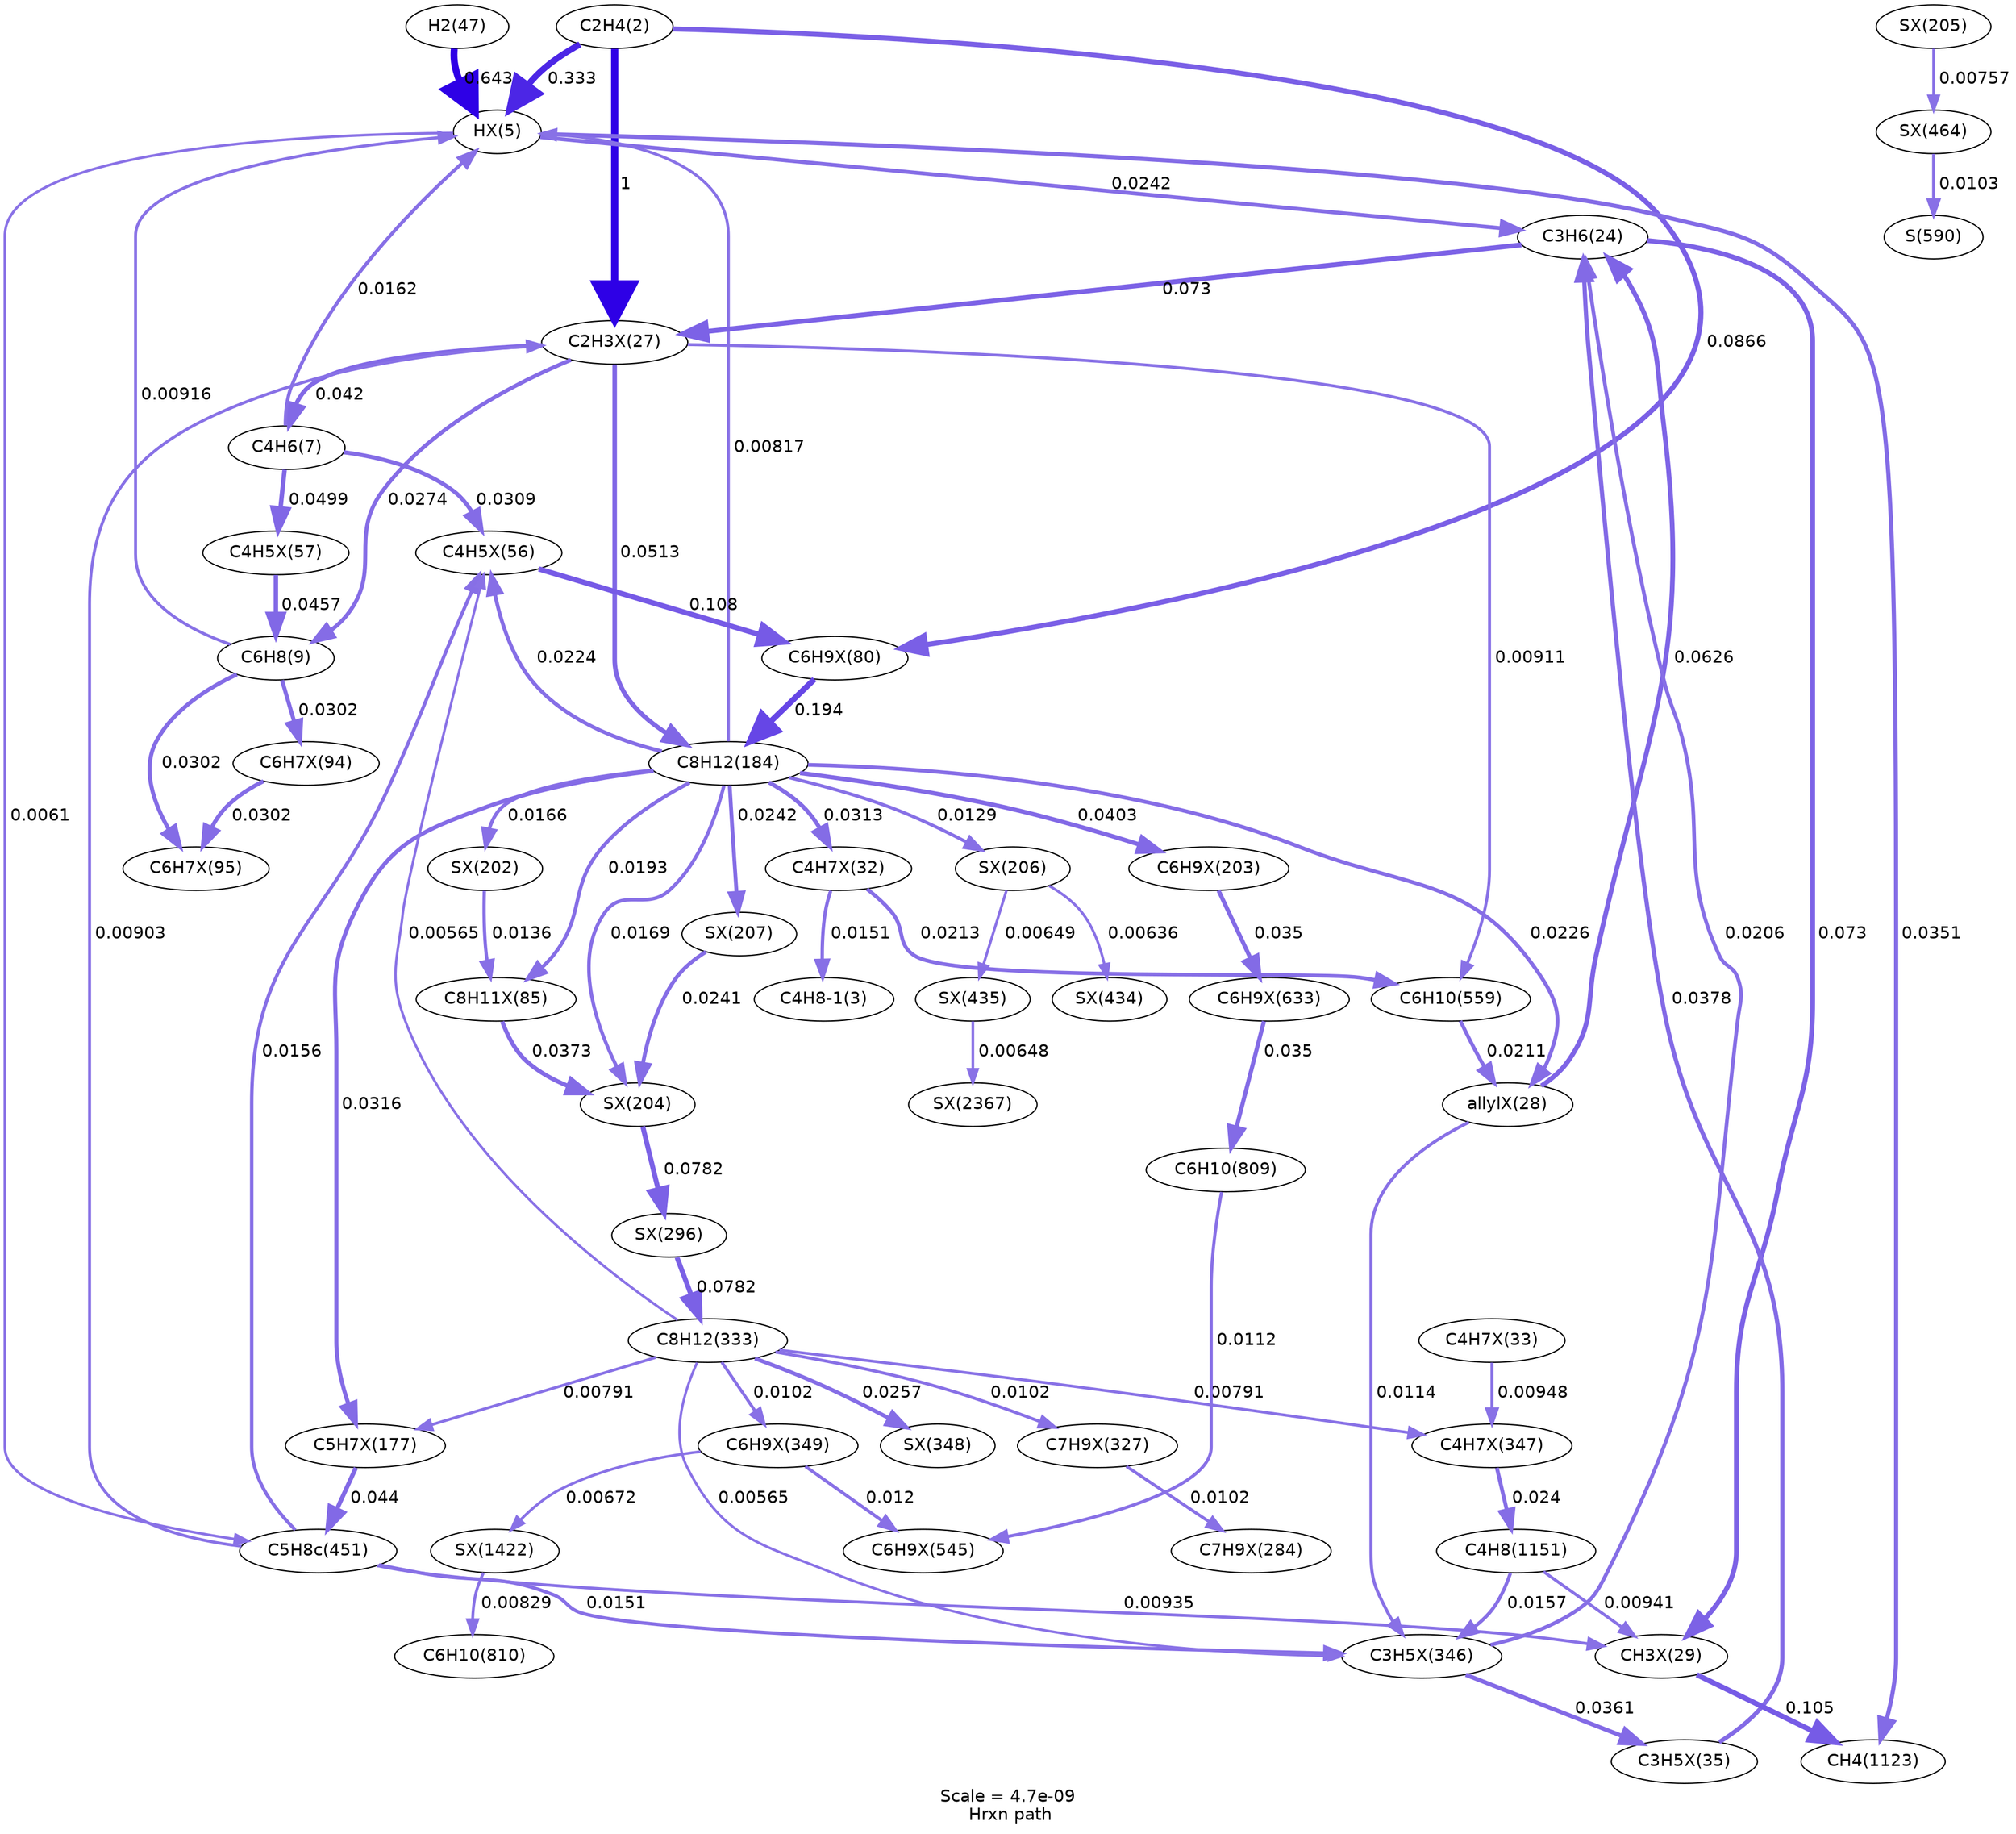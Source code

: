 digraph reaction_paths {
center=1;
s5 -> s50[fontname="Helvetica", style="setlinewidth(5.17)", arrowsize=2.59, color="0.7, 0.833, 0.9"
, label=" 0.333"];
s5 -> s51[fontname="Helvetica", style="setlinewidth(6)", arrowsize=3, color="0.7, 1.5, 0.9"
, label=" 1"];
s5 -> s69[fontname="Helvetica", style="setlinewidth(4.15)", arrowsize=2.08, color="0.7, 0.587, 0.9"
, label=" 0.0866"];
s11 -> s50[fontname="Helvetica", style="setlinewidth(5.67)", arrowsize=2.83, color="0.7, 1.14, 0.9"
, label=" 0.643"];
s8 -> s50[fontname="Helvetica", style="setlinewidth(2.89)", arrowsize=1.44, color="0.7, 0.516, 0.9"
, label=" 0.0162"];
s9 -> s50[fontname="Helvetica", style="setlinewidth(2.46)", arrowsize=1.23, color="0.7, 0.509, 0.9"
, label=" 0.00916"];
s12 -> s50[fontname="Helvetica", style="setlinewidth(2.37)", arrowsize=1.19, color="0.7, 0.508, 0.9"
, label=" 0.00817"];
s50 -> s10[fontname="Helvetica", style="setlinewidth(3.19)", arrowsize=1.6, color="0.7, 0.524, 0.9"
, label=" 0.0242"];
s50 -> s15[fontname="Helvetica", style="setlinewidth(2.15)", arrowsize=1.08, color="0.7, 0.506, 0.9"
, label=" 0.0061"];
s50 -> s28[fontname="Helvetica", style="setlinewidth(3.47)", arrowsize=1.74, color="0.7, 0.535, 0.9"
, label=" 0.0351"];
s51 -> s8[fontname="Helvetica", style="setlinewidth(3.61)", arrowsize=1.8, color="0.7, 0.542, 0.9"
, label=" 0.042"];
s51 -> s9[fontname="Helvetica", style="setlinewidth(3.28)", arrowsize=1.64, color="0.7, 0.527, 0.9"
, label=" 0.0274"];
s51 -> s12[fontname="Helvetica", style="setlinewidth(3.76)", arrowsize=1.88, color="0.7, 0.551, 0.9"
, label=" 0.0513"];
s51 -> s17[fontname="Helvetica", style="setlinewidth(2.45)", arrowsize=1.23, color="0.7, 0.509, 0.9"
, label=" 0.00911"];
s10 -> s51[fontname="Helvetica", style="setlinewidth(4.02)", arrowsize=2.01, color="0.7, 0.573, 0.9"
, label=" 0.073"];
s15 -> s51[fontname="Helvetica", style="setlinewidth(2.45)", arrowsize=1.22, color="0.7, 0.509, 0.9"
, label=" 0.00903"];
s8 -> s63[fontname="Helvetica", style="setlinewidth(3.74)", arrowsize=1.87, color="0.7, 0.55, 0.9"
, label=" 0.0499"];
s8 -> s62[fontname="Helvetica", style="setlinewidth(3.38)", arrowsize=1.69, color="0.7, 0.531, 0.9"
, label=" 0.0309"];
s63 -> s9[fontname="Helvetica", style="setlinewidth(3.67)", arrowsize=1.84, color="0.7, 0.546, 0.9"
, label=" 0.0457"];
s62 -> s69[fontname="Helvetica", style="setlinewidth(4.32)", arrowsize=2.16, color="0.7, 0.608, 0.9"
, label=" 0.108"];
s12 -> s62[fontname="Helvetica", style="setlinewidth(3.13)", arrowsize=1.57, color="0.7, 0.522, 0.9"
, label=" 0.0224"];
s13 -> s62[fontname="Helvetica", style="setlinewidth(2.09)", arrowsize=1.05, color="0.7, 0.506, 0.9"
, label=" 0.00565"];
s15 -> s62[fontname="Helvetica", style="setlinewidth(2.86)", arrowsize=1.43, color="0.7, 0.516, 0.9"
, label=" 0.0156"];
s9 -> s73[fontname="Helvetica", style="setlinewidth(3.36)", arrowsize=1.68, color="0.7, 0.53, 0.9"
, label=" 0.0302"];
s9 -> s72[fontname="Helvetica", style="setlinewidth(3.36)", arrowsize=1.68, color="0.7, 0.53, 0.9"
, label=" 0.0302"];
s72 -> s73[fontname="Helvetica", style="setlinewidth(3.36)", arrowsize=1.68, color="0.7, 0.53, 0.9"
, label=" 0.0302"];
s69 -> s12[fontname="Helvetica", style="setlinewidth(4.76)", arrowsize=2.38, color="0.7, 0.694, 0.9"
, label=" 0.194"];
s12 -> s70[fontname="Helvetica", style="setlinewidth(3.02)", arrowsize=1.51, color="0.7, 0.519, 0.9"
, label=" 0.0193"];
s12 -> s82[fontname="Helvetica", style="setlinewidth(2.91)", arrowsize=1.45, color="0.7, 0.517, 0.9"
, label=" 0.0166"];
s12 -> s84[fontname="Helvetica", style="setlinewidth(2.92)", arrowsize=1.46, color="0.7, 0.517, 0.9"
, label=" 0.0169"];
s12 -> s87[fontname="Helvetica", style="setlinewidth(3.19)", arrowsize=1.6, color="0.7, 0.524, 0.9"
, label=" 0.0242"];
s12 -> s86[fontname="Helvetica", style="setlinewidth(2.72)", arrowsize=1.36, color="0.7, 0.513, 0.9"
, label=" 0.0129"];
s12 -> s56[fontname="Helvetica", style="setlinewidth(3.38)", arrowsize=1.69, color="0.7, 0.531, 0.9"
, label=" 0.0313"];
s12 -> s83[fontname="Helvetica", style="setlinewidth(3.58)", arrowsize=1.79, color="0.7, 0.54, 0.9"
, label=" 0.0403"];
s12 -> s52[fontname="Helvetica", style="setlinewidth(3.14)", arrowsize=1.57, color="0.7, 0.523, 0.9"
, label=" 0.0226"];
s12 -> s81[fontname="Helvetica", style="setlinewidth(3.39)", arrowsize=1.7, color="0.7, 0.532, 0.9"
, label=" 0.0316"];
s82 -> s70[fontname="Helvetica", style="setlinewidth(2.76)", arrowsize=1.38, color="0.7, 0.514, 0.9"
, label=" 0.0136"];
s70 -> s84[fontname="Helvetica", style="setlinewidth(3.52)", arrowsize=1.76, color="0.7, 0.537, 0.9"
, label=" 0.0373"];
s87 -> s84[fontname="Helvetica", style="setlinewidth(3.19)", arrowsize=1.59, color="0.7, 0.524, 0.9"
, label=" 0.0241"];
s84 -> s91[fontname="Helvetica", style="setlinewidth(4.08)", arrowsize=2.04, color="0.7, 0.578, 0.9"
, label=" 0.0782"];
s91 -> s13[fontname="Helvetica", style="setlinewidth(4.08)", arrowsize=2.04, color="0.7, 0.578, 0.9"
, label=" 0.0782"];
s13 -> s95[fontname="Helvetica", style="setlinewidth(3.24)", arrowsize=1.62, color="0.7, 0.526, 0.9"
, label=" 0.0257"];
s13 -> s81[fontname="Helvetica", style="setlinewidth(2.35)", arrowsize=1.17, color="0.7, 0.508, 0.9"
, label=" 0.00791"];
s13 -> s93[fontname="Helvetica", style="setlinewidth(2.09)", arrowsize=1.05, color="0.7, 0.506, 0.9"
, label=" 0.00565"];
s13 -> s96[fontname="Helvetica", style="setlinewidth(2.54)", arrowsize=1.27, color="0.7, 0.51, 0.9"
, label=" 0.0102"];
s13 -> s94[fontname="Helvetica", style="setlinewidth(2.35)", arrowsize=1.17, color="0.7, 0.508, 0.9"
, label=" 0.00791"];
s13 -> s92[fontname="Helvetica", style="setlinewidth(2.54)", arrowsize=1.27, color="0.7, 0.51, 0.9"
, label=" 0.0102"];
s86 -> s102[fontname="Helvetica", style="setlinewidth(2.2)", arrowsize=1.1, color="0.7, 0.506, 0.9"
, label=" 0.00649"];
s86 -> s101[fontname="Helvetica", style="setlinewidth(2.18)", arrowsize=1.09, color="0.7, 0.506, 0.9"
, label=" 0.00636"];
s85 -> s104[fontname="Helvetica", style="setlinewidth(2.31)", arrowsize=1.16, color="0.7, 0.508, 0.9"
, label=" 0.00757"];
s56 -> s6[fontname="Helvetica", style="setlinewidth(2.83)", arrowsize=1.42, color="0.7, 0.515, 0.9"
, label=" 0.0151"];
s56 -> s17[fontname="Helvetica", style="setlinewidth(3.09)", arrowsize=1.55, color="0.7, 0.521, 0.9"
, label=" 0.0213"];
s17 -> s52[fontname="Helvetica", style="setlinewidth(3.09)", arrowsize=1.54, color="0.7, 0.521, 0.9"
, label=" 0.0211"];
s83 -> s115[fontname="Helvetica", style="setlinewidth(3.47)", arrowsize=1.73, color="0.7, 0.535, 0.9"
, label=" 0.035"];
s52 -> s93[fontname="Helvetica", style="setlinewidth(2.62)", arrowsize=1.31, color="0.7, 0.511, 0.9"
, label=" 0.0114"];
s52 -> s10[fontname="Helvetica", style="setlinewidth(3.91)", arrowsize=1.95, color="0.7, 0.563, 0.9"
, label=" 0.0626"];
s81 -> s15[fontname="Helvetica", style="setlinewidth(3.64)", arrowsize=1.82, color="0.7, 0.544, 0.9"
, label=" 0.044"];
s93 -> s59[fontname="Helvetica", style="setlinewidth(3.49)", arrowsize=1.75, color="0.7, 0.536, 0.9"
, label=" 0.0361"];
s93 -> s10[fontname="Helvetica", style="setlinewidth(3.07)", arrowsize=1.54, color="0.7, 0.521, 0.9"
, label=" 0.0206"];
s15 -> s93[fontname="Helvetica", style="setlinewidth(2.83)", arrowsize=1.42, color="0.7, 0.515, 0.9"
, label=" 0.0151"];
s29 -> s93[fontname="Helvetica", style="setlinewidth(2.86)", arrowsize=1.43, color="0.7, 0.516, 0.9"
, label=" 0.0157"];
s59 -> s10[fontname="Helvetica", style="setlinewidth(3.53)", arrowsize=1.76, color="0.7, 0.538, 0.9"
, label=" 0.0378"];
s10 -> s53[fontname="Helvetica", style="setlinewidth(4.02)", arrowsize=2.01, color="0.7, 0.573, 0.9"
, label=" 0.073"];
s15 -> s53[fontname="Helvetica", style="setlinewidth(2.47)", arrowsize=1.24, color="0.7, 0.509, 0.9"
, label=" 0.00935"];
s53 -> s28[fontname="Helvetica", style="setlinewidth(4.3)", arrowsize=2.15, color="0.7, 0.605, 0.9"
, label=" 0.105"];
s29 -> s53[fontname="Helvetica", style="setlinewidth(2.48)", arrowsize=1.24, color="0.7, 0.509, 0.9"
, label=" 0.00941"];
s115 -> s25[fontname="Helvetica", style="setlinewidth(3.47)", arrowsize=1.73, color="0.7, 0.535, 0.9"
, label=" 0.035"];
s25 -> s112[fontname="Helvetica", style="setlinewidth(2.61)", arrowsize=1.3, color="0.7, 0.511, 0.9"
, label=" 0.0112"];
s96 -> s112[fontname="Helvetica", style="setlinewidth(2.66)", arrowsize=1.33, color="0.7, 0.512, 0.9"
, label=" 0.012"];
s96 -> s137[fontname="Helvetica", style="setlinewidth(2.22)", arrowsize=1.11, color="0.7, 0.507, 0.9"
, label=" 0.00672"];
s57 -> s94[fontname="Helvetica", style="setlinewidth(2.48)", arrowsize=1.24, color="0.7, 0.509, 0.9"
, label=" 0.00948"];
s94 -> s29[fontname="Helvetica", style="setlinewidth(3.18)", arrowsize=1.59, color="0.7, 0.524, 0.9"
, label=" 0.024"];
s92 -> s90[fontname="Helvetica", style="setlinewidth(2.54)", arrowsize=1.27, color="0.7, 0.51, 0.9"
, label=" 0.0102"];
s137 -> s26[fontname="Helvetica", style="setlinewidth(2.38)", arrowsize=1.19, color="0.7, 0.508, 0.9"
, label=" 0.00829"];
s102 -> s156[fontname="Helvetica", style="setlinewidth(2.2)", arrowsize=1.1, color="0.7, 0.506, 0.9"
, label=" 0.00648"];
s104 -> s19[fontname="Helvetica", style="setlinewidth(2.55)", arrowsize=1.27, color="0.7, 0.51, 0.9"
, label=" 0.0103"];
s5 [ fontname="Helvetica", label="C2H4(2)"];
s6 [ fontname="Helvetica", label="C4H8-1(3)"];
s8 [ fontname="Helvetica", label="C4H6(7)"];
s9 [ fontname="Helvetica", label="C6H8(9)"];
s10 [ fontname="Helvetica", label="C3H6(24)"];
s11 [ fontname="Helvetica", label="H2(47)"];
s12 [ fontname="Helvetica", label="C8H12(184)"];
s13 [ fontname="Helvetica", label="C8H12(333)"];
s15 [ fontname="Helvetica", label="C5H8c(451)"];
s17 [ fontname="Helvetica", label="C6H10(559)"];
s19 [ fontname="Helvetica", label="S(590)"];
s25 [ fontname="Helvetica", label="C6H10(809)"];
s26 [ fontname="Helvetica", label="C6H10(810)"];
s28 [ fontname="Helvetica", label="CH4(1123)"];
s29 [ fontname="Helvetica", label="C4H8(1151)"];
s50 [ fontname="Helvetica", label="HX(5)"];
s51 [ fontname="Helvetica", label="C2H3X(27)"];
s52 [ fontname="Helvetica", label="allylX(28)"];
s53 [ fontname="Helvetica", label="CH3X(29)"];
s56 [ fontname="Helvetica", label="C4H7X(32)"];
s57 [ fontname="Helvetica", label="C4H7X(33)"];
s59 [ fontname="Helvetica", label="C3H5X(35)"];
s62 [ fontname="Helvetica", label="C4H5X(56)"];
s63 [ fontname="Helvetica", label="C4H5X(57)"];
s69 [ fontname="Helvetica", label="C6H9X(80)"];
s70 [ fontname="Helvetica", label="C8H11X(85)"];
s72 [ fontname="Helvetica", label="C6H7X(94)"];
s73 [ fontname="Helvetica", label="C6H7X(95)"];
s81 [ fontname="Helvetica", label="C5H7X(177)"];
s82 [ fontname="Helvetica", label="SX(202)"];
s83 [ fontname="Helvetica", label="C6H9X(203)"];
s84 [ fontname="Helvetica", label="SX(204)"];
s85 [ fontname="Helvetica", label="SX(205)"];
s86 [ fontname="Helvetica", label="SX(206)"];
s87 [ fontname="Helvetica", label="SX(207)"];
s90 [ fontname="Helvetica", label="C7H9X(284)"];
s91 [ fontname="Helvetica", label="SX(296)"];
s92 [ fontname="Helvetica", label="C7H9X(327)"];
s93 [ fontname="Helvetica", label="C3H5X(346)"];
s94 [ fontname="Helvetica", label="C4H7X(347)"];
s95 [ fontname="Helvetica", label="SX(348)"];
s96 [ fontname="Helvetica", label="C6H9X(349)"];
s101 [ fontname="Helvetica", label="SX(434)"];
s102 [ fontname="Helvetica", label="SX(435)"];
s104 [ fontname="Helvetica", label="SX(464)"];
s112 [ fontname="Helvetica", label="C6H9X(545)"];
s115 [ fontname="Helvetica", label="C6H9X(633)"];
s137 [ fontname="Helvetica", label="SX(1422)"];
s156 [ fontname="Helvetica", label="SX(2367)"];
 label = "Scale = 4.7e-09\l Hrxn path";
 fontname = "Helvetica";
}
